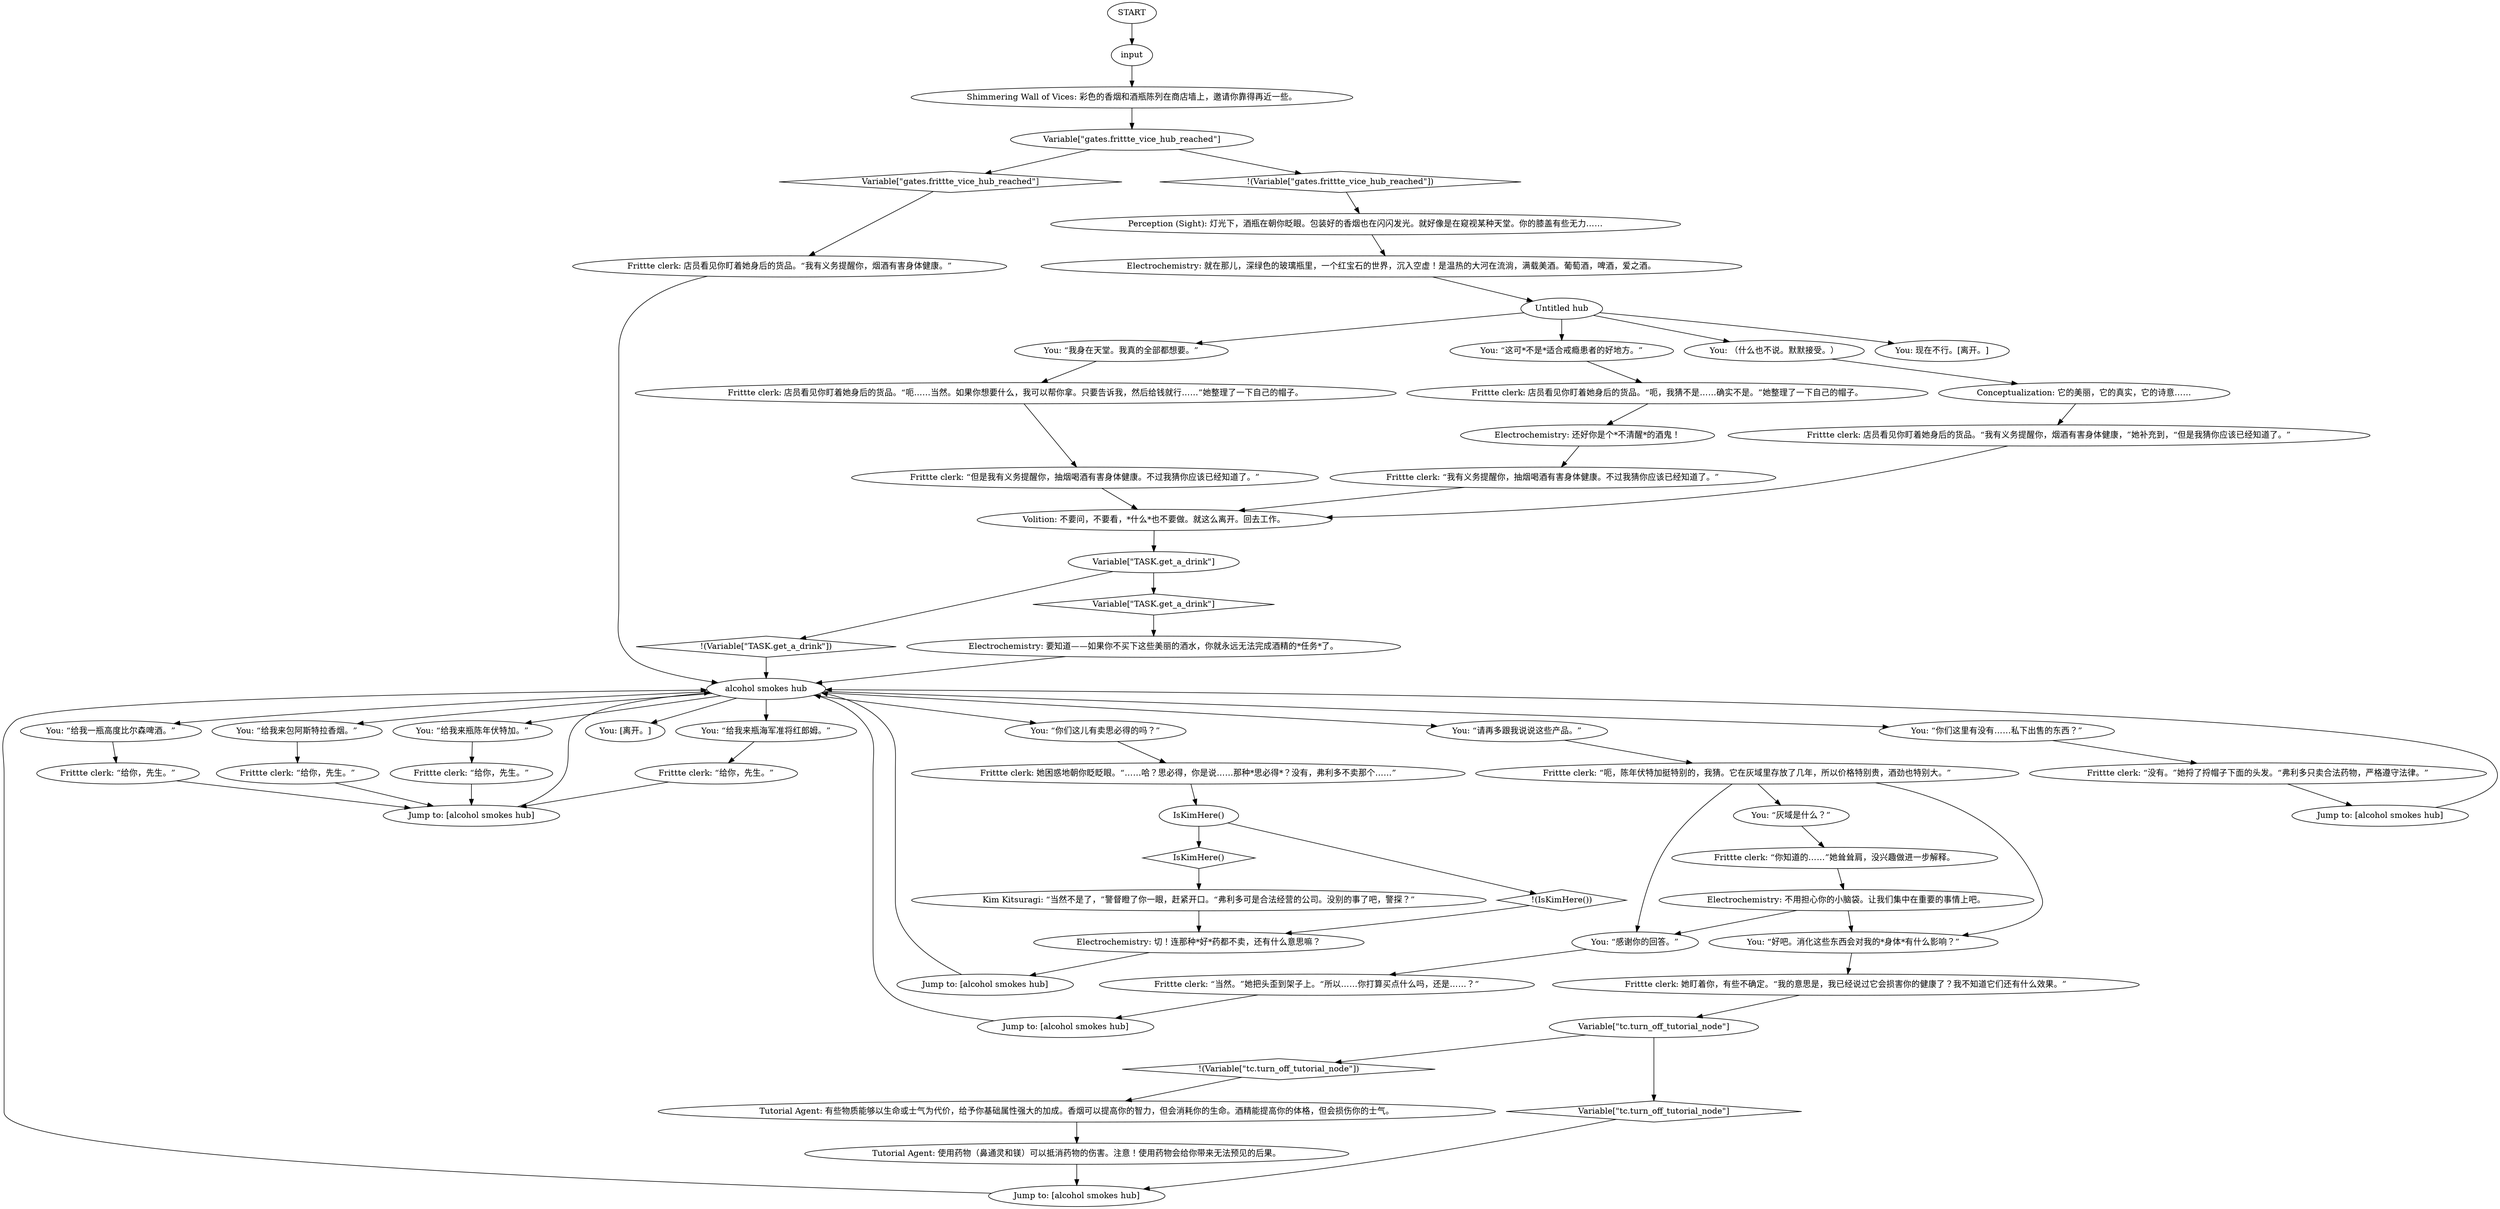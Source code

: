 # FRITTE / SHIMMERING WALL OF VICES
# Alcohol + cigarettes behind the counter.
# ==================================================
digraph G {
	  0 [label="START"];
	  1 [label="input"];
	  2 [label="Electrochemistry: 不用担心你的小脑袋。让我们集中在重要的事情上吧。"];
	  3 [label="Frittte clerk: “当然。”她把头歪到架子上。“所以……你打算买点什么吗，还是……？”"];
	  4 [label="Frittte clerk: “但是我有义务提醒你，抽烟喝酒有害身体健康。不过我猜你应该已经知道了。”"];
	  5 [label="Kim Kitsuragi: “当然不是了，”警督瞪了你一眼，赶紧开口。“弗利多可是合法经营的公司。没别的事了吧，警探？”"];
	  6 [label="Frittte clerk: 店员看见你盯着她身后的货品。“我有义务提醒你，烟酒有害身体健康。”"];
	  7 [label="Jump to: [alcohol smokes hub]"];
	  8 [label="You: 现在不行。[离开。]"];
	  9 [label="You: “灰域是什么？”"];
	  10 [label="Conceptualization: 它的美丽，它的真实，它的诗意……"];
	  11 [label="Jump to: [alcohol smokes hub]"];
	  12 [label="Shimmering Wall of Vices: 彩色的香烟和酒瓶陈列在商店墙上，邀请你靠得再近一些。"];
	  13 [label="Frittte clerk: “呃，陈年伏特加挺特别的，我猜。它在灰域里存放了几年，所以价格特别贵，酒劲也特别大。”"];
	  14 [label="You: （什么也不说。默默接受。）"];
	  15 [label="Untitled hub"];
	  16 [label="Frittte clerk: “给你，先生。”"];
	  17 [label="Electrochemistry: 要知道——如果你不买下这些美丽的酒水，你就永远无法完成酒精的*任务*了。"];
	  18 [label="Tutorial Agent: 使用药物（鼻通灵和镁）可以抵消药物的伤害。注意！使用药物会给你带来无法预见的后果。"];
	  19 [label="Frittte clerk: “我有义务提醒你，抽烟喝酒有害身体健康。不过我猜你应该已经知道了。”"];
	  20 [label="Electrochemistry: 切！连那种*好*药都不卖，还有什么意思嘛？"];
	  21 [label="You: “给我一瓶高度比尔森啤酒。”"];
	  22 [label="You: “给我来包阿斯特拉香烟。”"];
	  23 [label="Variable[\"gates.frittte_vice_hub_reached\"]"];
	  24 [label="Variable[\"gates.frittte_vice_hub_reached\"]", shape=diamond];
	  25 [label="!(Variable[\"gates.frittte_vice_hub_reached\"])", shape=diamond];
	  26 [label="You: [离开。]"];
	  27 [label="Jump to: [alcohol smokes hub]"];
	  28 [label="Electrochemistry: 还好你是个*不清醒*的酒鬼！"];
	  29 [label="Frittte clerk: “你知道的……”她耸耸肩，没兴趣做进一步解释。"];
	  30 [label="You: “给我来瓶陈年伏特加。”"];
	  31 [label="Frittte clerk: “给你，先生。”"];
	  32 [label="Variable[\"tc.turn_off_tutorial_node\"]"];
	  33 [label="Variable[\"tc.turn_off_tutorial_node\"]", shape=diamond];
	  34 [label="!(Variable[\"tc.turn_off_tutorial_node\"])", shape=diamond];
	  35 [label="Frittte clerk: “给你，先生。”"];
	  36 [label="You: “感谢你的回答。”"];
	  37 [label="You: “你们这儿有卖思必得的吗？”"];
	  38 [label="You: “好吧。消化这些东西会对我的*身体*有什么影响？”"];
	  39 [label="Perception (Sight): 灯光下，酒瓶在朝你眨眼。包装好的香烟也在闪闪发光。就好像是在窥视某种天堂。你的膝盖有些无力……"];
	  40 [label="Variable[\"TASK.get_a_drink\"]"];
	  41 [label="Variable[\"TASK.get_a_drink\"]", shape=diamond];
	  42 [label="!(Variable[\"TASK.get_a_drink\"])", shape=diamond];
	  44 [label="Frittte clerk: 店员看见你盯着她身后的货品。“我有义务提醒你，烟酒有害身体健康，”她补充到，“但是我猜你应该已经知道了。”"];
	  45 [label="Volition: 不要问，不要看，*什么*也不要做。就这么离开。回去工作。"];
	  46 [label="alcohol smokes hub"];
	  47 [label="Jump to: [alcohol smokes hub]"];
	  48 [label="You: “给我来瓶海军准将红郎姆。”"];
	  49 [label="Jump to: [alcohol smokes hub]"];
	  50 [label="Frittte clerk: 她盯着你，有些不确定。“我的意思是，我已经说过它会损害你的健康了？我不知道它们还有什么效果。”"];
	  51 [label="You: “我身在天堂。我真的全部都想要。”"];
	  52 [label="IsKimHere()"];
	  53 [label="IsKimHere()", shape=diamond];
	  54 [label="!(IsKimHere())", shape=diamond];
	  55 [label="Electrochemistry: 就在那儿，深绿色的玻璃瓶里，一个红宝石的世界，沉入空虚！是温热的大河在流淌，满载美酒。葡萄酒，啤酒，爱之酒。"];
	  56 [label="Tutorial Agent: 有些物质能够以生命或士气为代价，给予你基础属性强大的加成。香烟可以提高你的智力，但会消耗你的生命。酒精能提高你的体格，但会损伤你的士气。"];
	  57 [label="Frittte clerk: 店员看见你盯着她身后的货品。“呃，我猜不是……确实不是。”她整理了一下自己的帽子。"];
	  58 [label="Frittte clerk: “给你，先生。”"];
	  59 [label="Frittte clerk: “没有。”她捋了捋帽子下面的头发。“弗利多只卖合法药物，严格遵守法律。”"];
	  60 [label="Frittte clerk: 她困惑地朝你眨眨眼。“……哈？思必得，你是说……那种*思必得*？没有，弗利多不卖那个……”"];
	  61 [label="You: “请再多跟我说说这些产品。”"];
	  62 [label="You: “你们这里有没有……私下出售的东西？”"];
	  63 [label="You: “这可*不是*适合戒瘾患者的好地方。”"];
	  64 [label="Frittte clerk: 店员看见你盯着她身后的货品。“呃……当然。如果你想要什么，我可以帮你拿。只要告诉我，然后给钱就行……”她整理了一下自己的帽子。"];
	  0 -> 1
	  1 -> 12
	  2 -> 36
	  2 -> 38
	  3 -> 7
	  4 -> 45
	  5 -> 20
	  6 -> 46
	  7 -> 46
	  9 -> 29
	  10 -> 44
	  11 -> 46
	  12 -> 23
	  13 -> 9
	  13 -> 36
	  13 -> 38
	  14 -> 10
	  15 -> 8
	  15 -> 51
	  15 -> 14
	  15 -> 63
	  16 -> 27
	  17 -> 46
	  18 -> 11
	  19 -> 45
	  20 -> 47
	  21 -> 31
	  22 -> 58
	  23 -> 24
	  23 -> 25
	  24 -> 6
	  25 -> 39
	  27 -> 46
	  28 -> 19
	  29 -> 2
	  30 -> 16
	  31 -> 27
	  32 -> 33
	  32 -> 34
	  33 -> 11
	  34 -> 56
	  35 -> 27
	  36 -> 3
	  37 -> 60
	  38 -> 50
	  39 -> 55
	  40 -> 41
	  40 -> 42
	  41 -> 17
	  42 -> 46
	  44 -> 45
	  45 -> 40
	  46 -> 37
	  46 -> 48
	  46 -> 21
	  46 -> 22
	  46 -> 30
	  46 -> 26
	  46 -> 61
	  46 -> 62
	  47 -> 46
	  48 -> 35
	  49 -> 46
	  50 -> 32
	  51 -> 64
	  52 -> 53
	  52 -> 54
	  53 -> 5
	  54 -> 20
	  55 -> 15
	  56 -> 18
	  57 -> 28
	  58 -> 27
	  59 -> 49
	  60 -> 52
	  61 -> 13
	  62 -> 59
	  63 -> 57
	  64 -> 4
}

